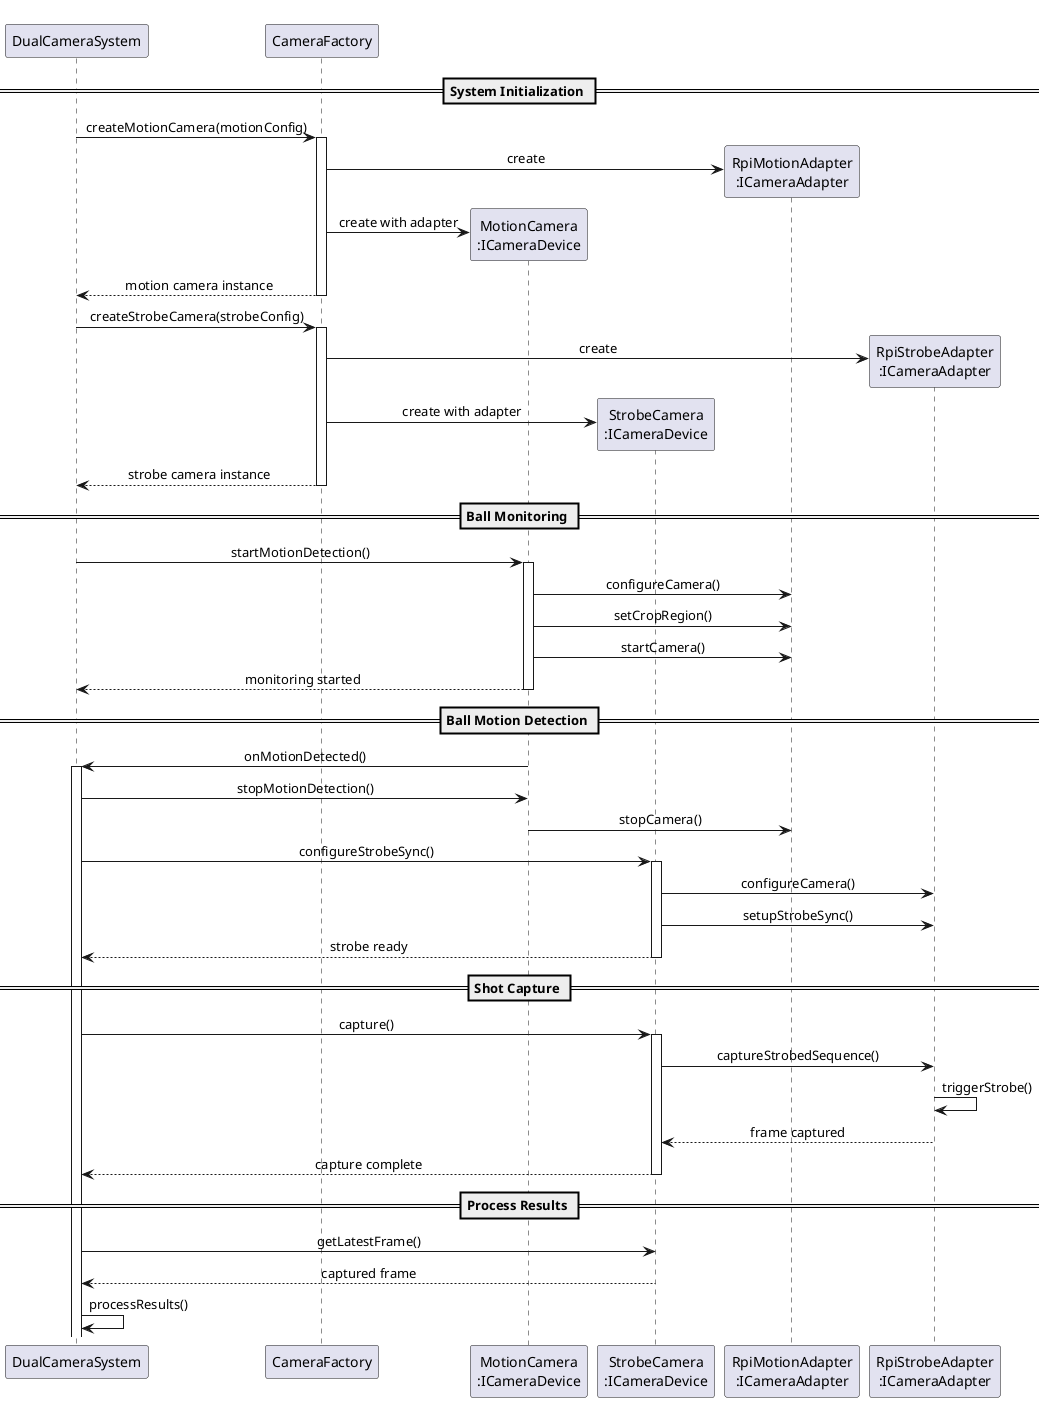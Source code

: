 @startuml Camera System Sequence
skinparam sequenceMessageAlign center

participant "DualCameraSystem" as system
participant "CameraFactory" as factory
participant "MotionCamera\n:ICameraDevice" as motion
participant "StrobeCamera\n:ICameraDevice" as strobe
participant "RpiMotionAdapter\n:ICameraAdapter" as motionAdapter
participant "RpiStrobeAdapter\n:ICameraAdapter" as strobeAdapter

== System Initialization ==

system -> factory : createMotionCamera(motionConfig)
activate factory
factory -> motionAdapter ** : create
factory -> motion ** : create with adapter
factory --> system : motion camera instance
deactivate factory

system -> factory : createStrobeCamera(strobeConfig)
activate factory
factory -> strobeAdapter ** : create
factory -> strobe ** : create with adapter
factory --> system : strobe camera instance
deactivate factory

== Ball Monitoring ==

system -> motion : startMotionDetection()
activate motion
motion -> motionAdapter : configureCamera()
motion -> motionAdapter : setCropRegion()
motion -> motionAdapter : startCamera()
motion --> system : monitoring started
deactivate motion

== Ball Motion Detection ==

motion -> system : onMotionDetected()
activate system

system -> motion : stopMotionDetection()
motion -> motionAdapter : stopCamera()

system -> strobe : configureStrobeSync()
activate strobe
strobe -> strobeAdapter : configureCamera()
strobe -> strobeAdapter : setupStrobeSync()
strobe --> system : strobe ready
deactivate strobe

== Shot Capture ==

system -> strobe : capture()
activate strobe
strobe -> strobeAdapter : captureStrobedSequence()
strobeAdapter -> strobeAdapter : triggerStrobe()
strobeAdapter --> strobe : frame captured
strobe --> system : capture complete
deactivate strobe

== Process Results ==

system -> strobe : getLatestFrame()
strobe --> system : captured frame
system -> system : processResults()

@enduml
